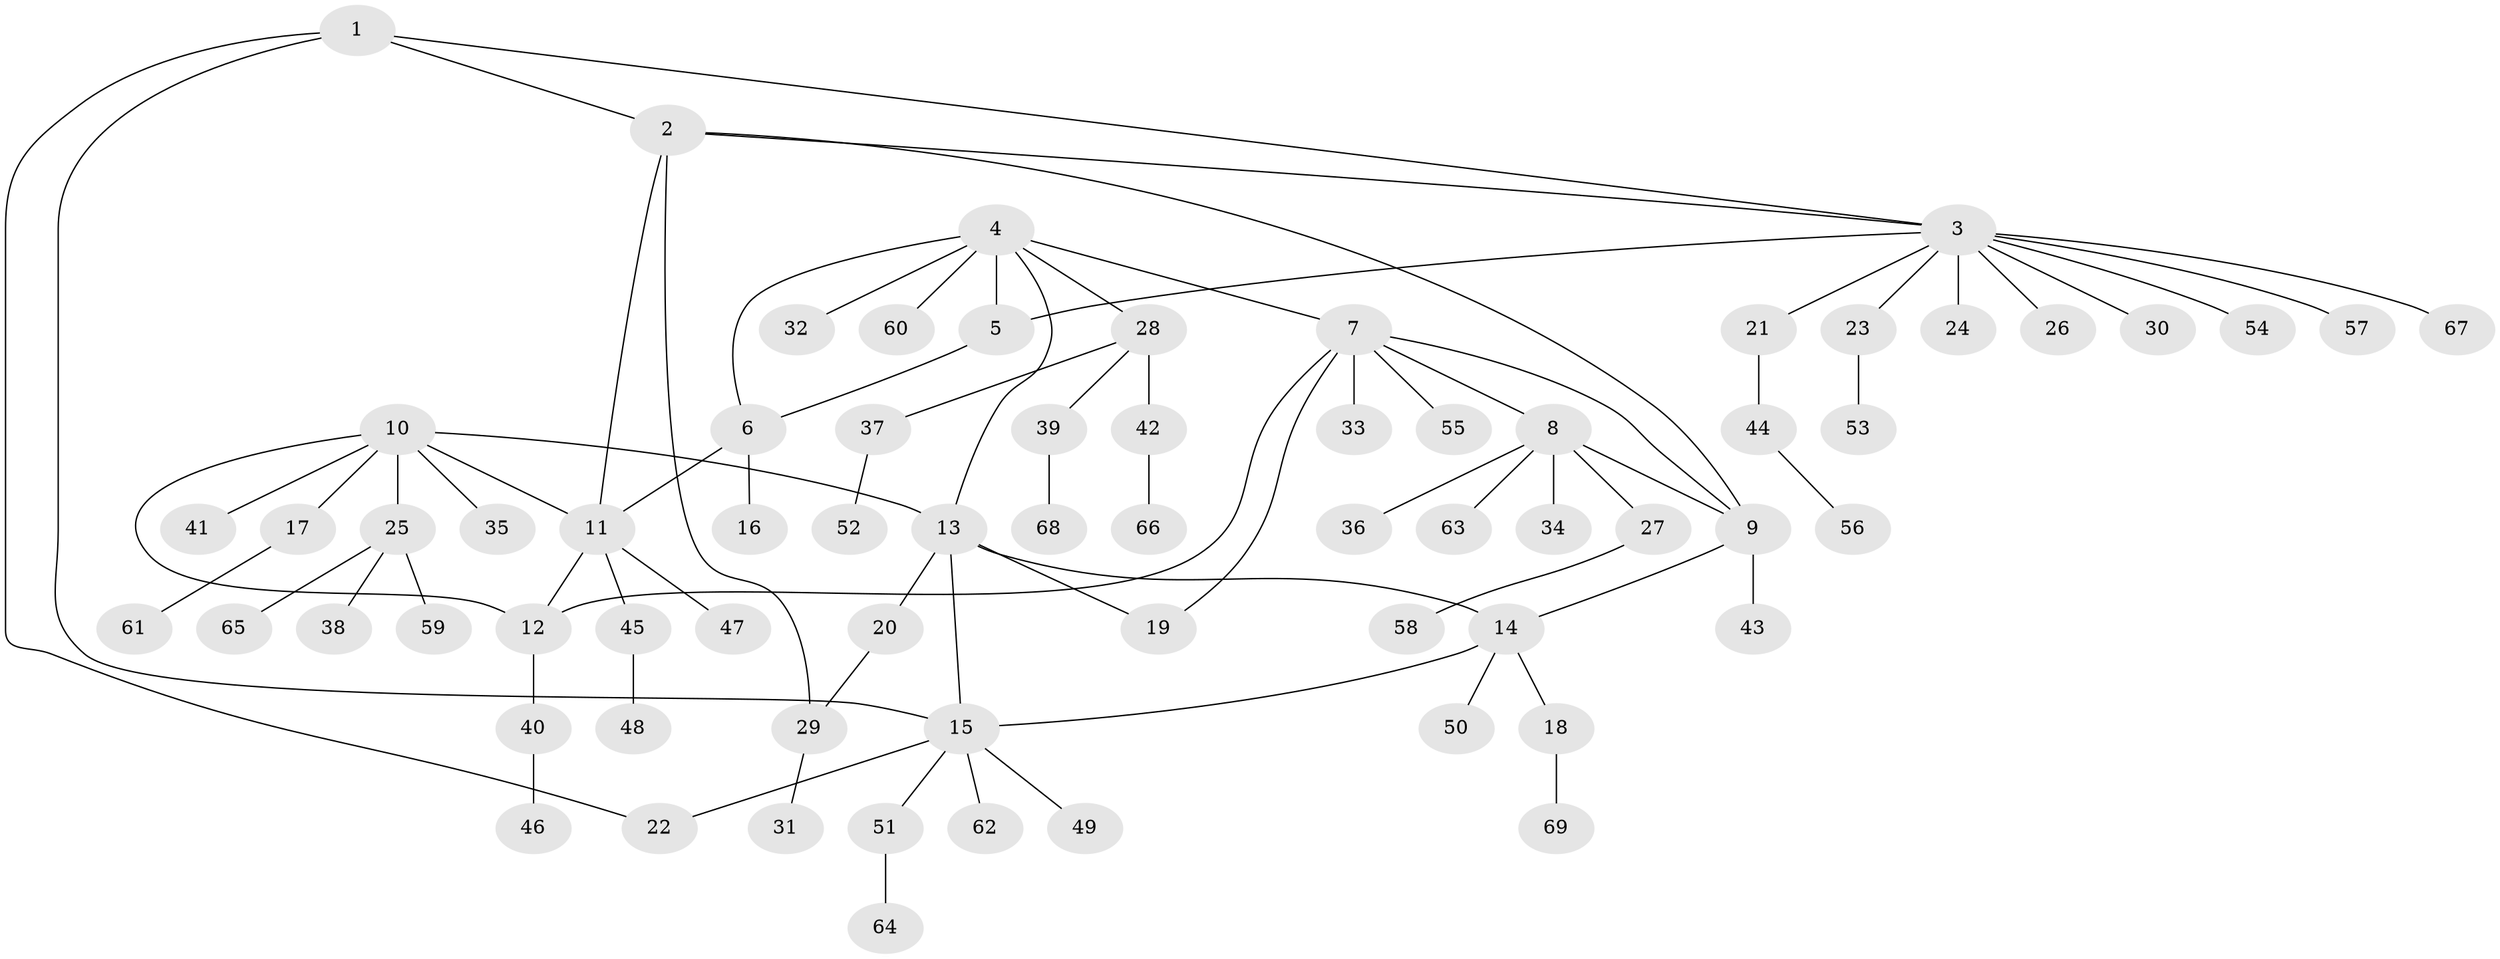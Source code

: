 // coarse degree distribution, {6: 0.10638297872340426, 9: 0.02127659574468085, 11: 0.02127659574468085, 3: 0.0851063829787234, 4: 0.0851063829787234, 5: 0.02127659574468085, 1: 0.574468085106383, 2: 0.0851063829787234}
// Generated by graph-tools (version 1.1) at 2025/42/03/06/25 10:42:13]
// undirected, 69 vertices, 82 edges
graph export_dot {
graph [start="1"]
  node [color=gray90,style=filled];
  1;
  2;
  3;
  4;
  5;
  6;
  7;
  8;
  9;
  10;
  11;
  12;
  13;
  14;
  15;
  16;
  17;
  18;
  19;
  20;
  21;
  22;
  23;
  24;
  25;
  26;
  27;
  28;
  29;
  30;
  31;
  32;
  33;
  34;
  35;
  36;
  37;
  38;
  39;
  40;
  41;
  42;
  43;
  44;
  45;
  46;
  47;
  48;
  49;
  50;
  51;
  52;
  53;
  54;
  55;
  56;
  57;
  58;
  59;
  60;
  61;
  62;
  63;
  64;
  65;
  66;
  67;
  68;
  69;
  1 -- 2;
  1 -- 3;
  1 -- 15;
  1 -- 22;
  2 -- 3;
  2 -- 9;
  2 -- 11;
  2 -- 29;
  3 -- 5;
  3 -- 21;
  3 -- 23;
  3 -- 24;
  3 -- 26;
  3 -- 30;
  3 -- 54;
  3 -- 57;
  3 -- 67;
  4 -- 5;
  4 -- 6;
  4 -- 7;
  4 -- 13;
  4 -- 28;
  4 -- 32;
  4 -- 60;
  5 -- 6;
  6 -- 11;
  6 -- 16;
  7 -- 8;
  7 -- 9;
  7 -- 12;
  7 -- 19;
  7 -- 33;
  7 -- 55;
  8 -- 9;
  8 -- 27;
  8 -- 34;
  8 -- 36;
  8 -- 63;
  9 -- 14;
  9 -- 43;
  10 -- 11;
  10 -- 12;
  10 -- 13;
  10 -- 17;
  10 -- 25;
  10 -- 35;
  10 -- 41;
  11 -- 12;
  11 -- 45;
  11 -- 47;
  12 -- 40;
  13 -- 14;
  13 -- 15;
  13 -- 19;
  13 -- 20;
  14 -- 15;
  14 -- 18;
  14 -- 50;
  15 -- 22;
  15 -- 49;
  15 -- 51;
  15 -- 62;
  17 -- 61;
  18 -- 69;
  20 -- 29;
  21 -- 44;
  23 -- 53;
  25 -- 38;
  25 -- 59;
  25 -- 65;
  27 -- 58;
  28 -- 37;
  28 -- 39;
  28 -- 42;
  29 -- 31;
  37 -- 52;
  39 -- 68;
  40 -- 46;
  42 -- 66;
  44 -- 56;
  45 -- 48;
  51 -- 64;
}
